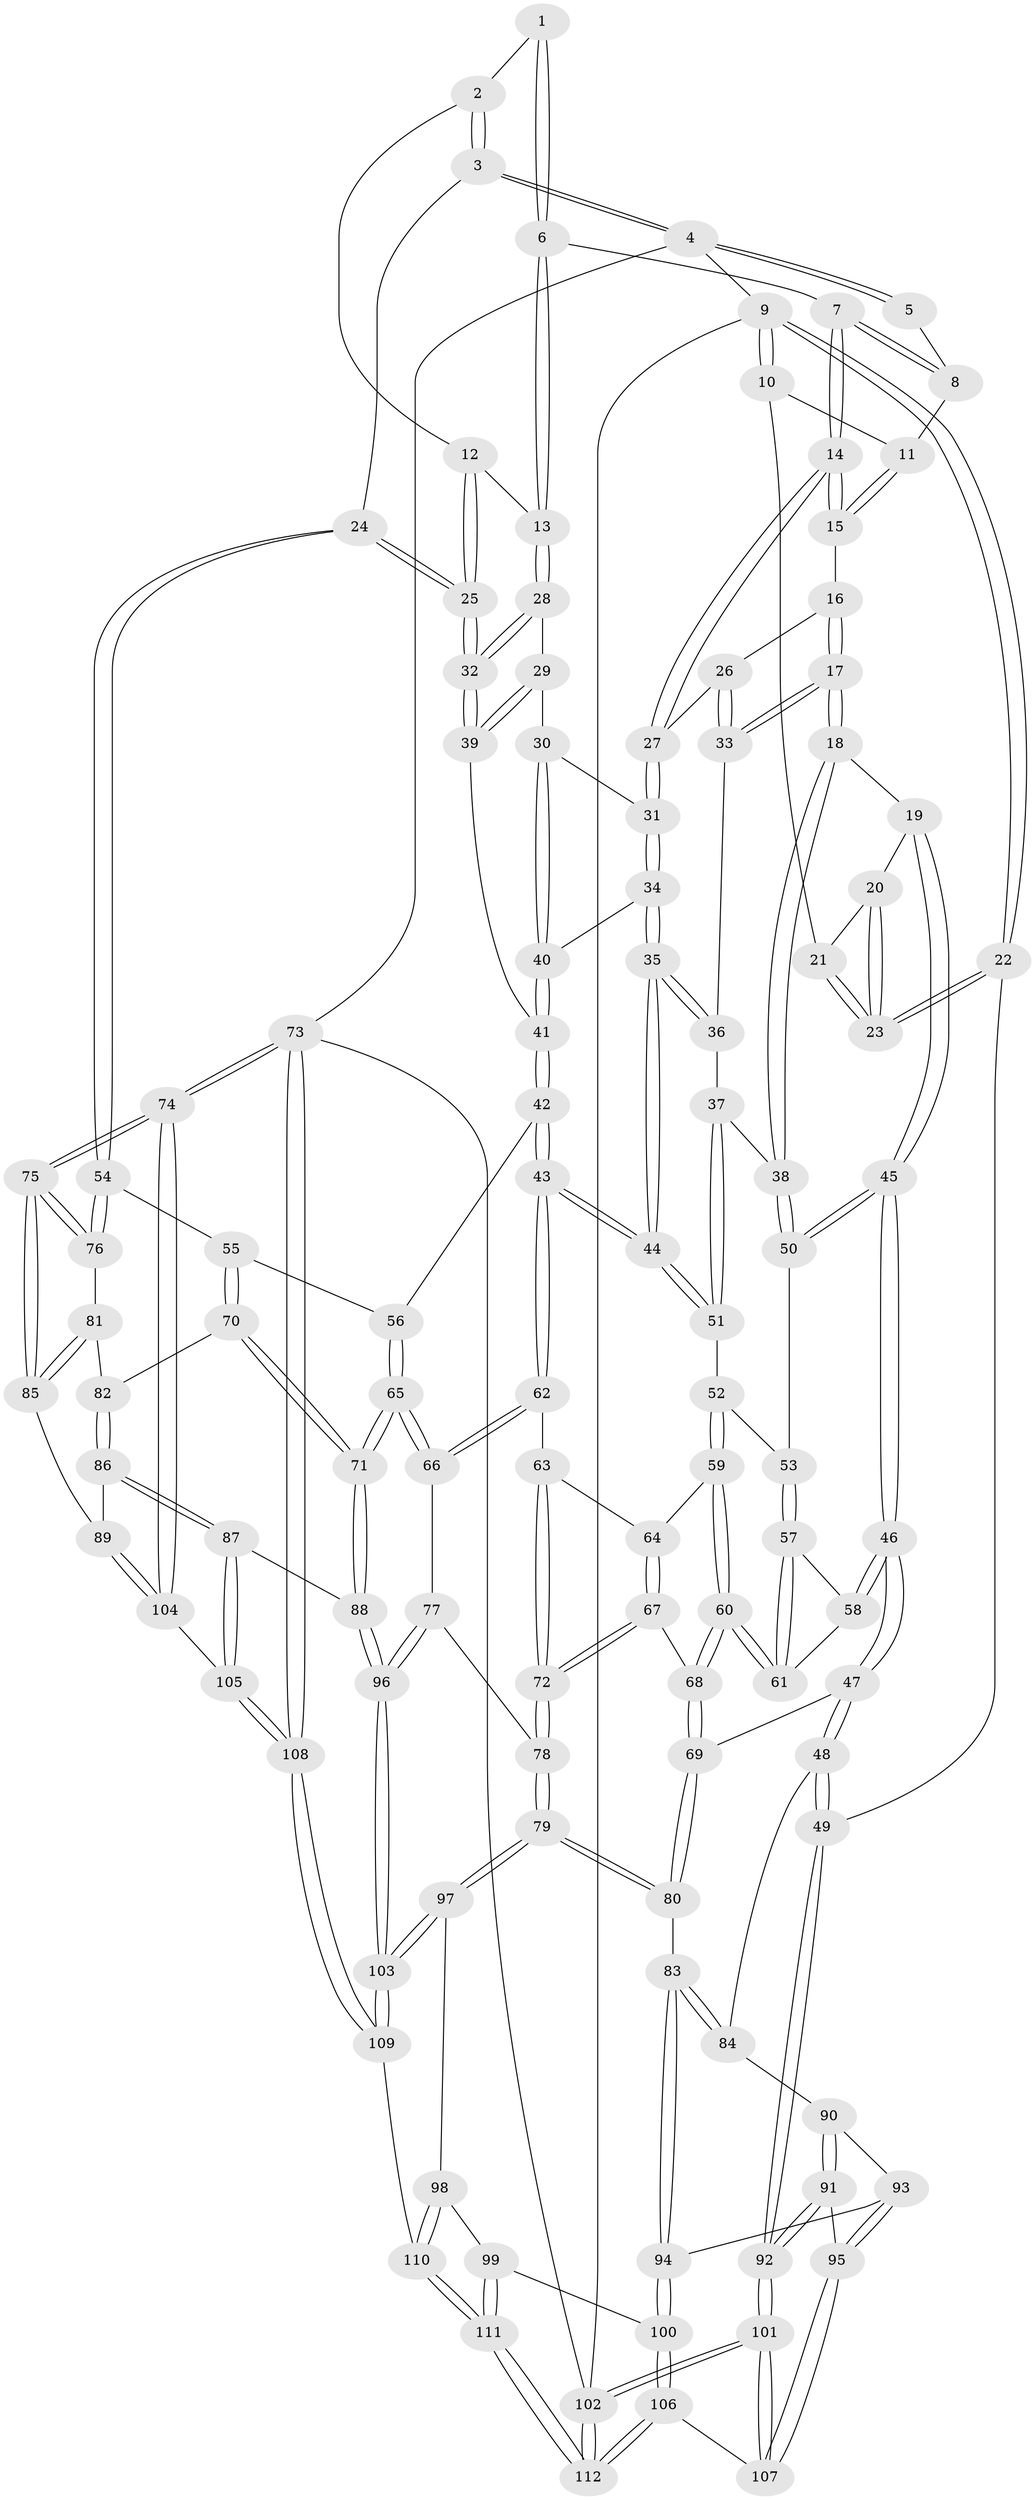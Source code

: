 // Generated by graph-tools (version 1.1) at 2025/01/03/09/25 05:01:29]
// undirected, 112 vertices, 277 edges
graph export_dot {
graph [start="1"]
  node [color=gray90,style=filled];
  1 [pos="+0.7798354887952366+0"];
  2 [pos="+0.8127549234414588+0.07133915309681872"];
  3 [pos="+1+0.04549999323156505"];
  4 [pos="+1+0"];
  5 [pos="+0.7651202961227608+0"];
  6 [pos="+0.6890988210711111+0.12513117631586781"];
  7 [pos="+0.6464946946854133+0.11098928580002795"];
  8 [pos="+0.5712039938494846+0"];
  9 [pos="+0+0"];
  10 [pos="+0.2409845074799542+0"];
  11 [pos="+0.2986151648360124+0"];
  12 [pos="+0.7797565692338991+0.10694117697190121"];
  13 [pos="+0.7183695746090976+0.14082257439284063"];
  14 [pos="+0.5777538329798894+0.16101147114459782"];
  15 [pos="+0.3652908681870045+0.016489498614790935"];
  16 [pos="+0.3677952586705788+0.06001498218380501"];
  17 [pos="+0.3136476520173308+0.25551279834593477"];
  18 [pos="+0.27942787045407885+0.2916507393255186"];
  19 [pos="+0.2068838936955849+0.28507631876935485"];
  20 [pos="+0.1954546645237284+0.2768930008021036"];
  21 [pos="+0.20563793321143517+0"];
  22 [pos="+0+0.32791057751049496"];
  23 [pos="+0+0.26874678688977194"];
  24 [pos="+1+0.32575059619025215"];
  25 [pos="+1+0.3222724774863113"];
  26 [pos="+0.4568711140725272+0.2190567047441388"];
  27 [pos="+0.5703676924663906+0.17936678723484642"];
  28 [pos="+0.7277812601901378+0.16542616788301037"];
  29 [pos="+0.7166194217093383+0.25703198891734513"];
  30 [pos="+0.7041654474445026+0.26797407704462706"];
  31 [pos="+0.5794617117690576+0.22801996724739335"];
  32 [pos="+1+0.31292104024972056"];
  33 [pos="+0.4457751991616755+0.24336654439816585"];
  34 [pos="+0.5727057572634983+0.2870356712948457"];
  35 [pos="+0.5275041625124243+0.36338483589875886"];
  36 [pos="+0.4524304919734369+0.2627867345424273"];
  37 [pos="+0.36765411759103445+0.359287328434656"];
  38 [pos="+0.3221775698318845+0.3467955568393523"];
  39 [pos="+0.8335116941324892+0.32841501906158094"];
  40 [pos="+0.682690035683818+0.30752579146627684"];
  41 [pos="+0.6870724236612279+0.42271716463583286"];
  42 [pos="+0.6769708762886066+0.4411388666539836"];
  43 [pos="+0.5451893534617108+0.4618338667179305"];
  44 [pos="+0.5236417312200556+0.4367724880352878"];
  45 [pos="+0.17180971161385847+0.45546740304866773"];
  46 [pos="+0.10377029550487762+0.5433319875501993"];
  47 [pos="+0.09705469979743823+0.5484239305881349"];
  48 [pos="+0+0.5729374762650297"];
  49 [pos="+0+0.5433090812621891"];
  50 [pos="+0.3015957783001324+0.44741125753760097"];
  51 [pos="+0.5011880834004343+0.43352124430793226"];
  52 [pos="+0.35805996385853905+0.4889514834137019"];
  53 [pos="+0.3173062555931344+0.47820390578921124"];
  54 [pos="+1+0.4087519216957294"];
  55 [pos="+0.804263535019708+0.5280845726058822"];
  56 [pos="+0.7421687829813027+0.4999644096790348"];
  57 [pos="+0.3077204457096806+0.4940111682173587"];
  58 [pos="+0.22691592215862508+0.5338013811332304"];
  59 [pos="+0.3703045997365247+0.545891755939725"];
  60 [pos="+0.30872375822904424+0.5787447106242285"];
  61 [pos="+0.30689731588021074+0.5746943839116764"];
  62 [pos="+0.5339044850133823+0.5401108611329873"];
  63 [pos="+0.49792710383805067+0.5558009907571974"];
  64 [pos="+0.39233885160803966+0.5635646411564265"];
  65 [pos="+0.621617437929643+0.6964081406184127"];
  66 [pos="+0.5887164996837807+0.6793736889203738"];
  67 [pos="+0.3604041452636437+0.632963645167641"];
  68 [pos="+0.30634126547835616+0.6218039675415936"];
  69 [pos="+0.2606132038243168+0.6530004972236498"];
  70 [pos="+0.7905327871145336+0.6485825990860254"];
  71 [pos="+0.6420376998628519+0.7133915698646945"];
  72 [pos="+0.39254803700844154+0.6601413544921627"];
  73 [pos="+1+1"];
  74 [pos="+1+0.9815440991352441"];
  75 [pos="+1+0.8408060402267477"];
  76 [pos="+1+0.470858885718224"];
  77 [pos="+0.49420755987425613+0.7307278833482316"];
  78 [pos="+0.41804634866677554+0.7511062579820893"];
  79 [pos="+0.39091513181341997+0.782706491108076"];
  80 [pos="+0.2635036719612013+0.7342808767843318"];
  81 [pos="+0.8702185333414583+0.6990182494935344"];
  82 [pos="+0.8591354401828002+0.6995389020755591"];
  83 [pos="+0.23748639964031473+0.7525471277990489"];
  84 [pos="+0.038053819856667344+0.6393095775807026"];
  85 [pos="+0.943636520414124+0.7705450551379738"];
  86 [pos="+0.8461980663809543+0.7271732656527722"];
  87 [pos="+0.7735603161185111+0.847737157132933"];
  88 [pos="+0.6662798115190204+0.7933517058625198"];
  89 [pos="+0.8908778004383826+0.8225748478556366"];
  90 [pos="+0.07015529201761765+0.7144875475125871"];
  91 [pos="+0.05947234767623995+0.83069715678944"];
  92 [pos="+0+0.6717712809114808"];
  93 [pos="+0.1271698354191673+0.7760544020219498"];
  94 [pos="+0.19650748839785664+0.8193806708823411"];
  95 [pos="+0.06659092011609057+0.8548486121436467"];
  96 [pos="+0.5572526946811306+0.9424430385029351"];
  97 [pos="+0.39052845887357+0.8572154598940205"];
  98 [pos="+0.2619508700082195+0.8858720713753295"];
  99 [pos="+0.2106357655796152+0.8769951163889264"];
  100 [pos="+0.1949831329844021+0.8699586341218155"];
  101 [pos="+0+0.9369085040144313"];
  102 [pos="+0+1"];
  103 [pos="+0.5036544881918066+1"];
  104 [pos="+0.8665456586556548+0.8568878877103904"];
  105 [pos="+0.7980751664260897+0.8819972392061279"];
  106 [pos="+0.1304060448512755+0.9150436408310243"];
  107 [pos="+0.06680765111853829+0.8571895320602899"];
  108 [pos="+0.8192080036895761+1"];
  109 [pos="+0.5090954511928087+1"];
  110 [pos="+0.3810696149167477+1"];
  111 [pos="+0.32653547182125364+1"];
  112 [pos="+0+1"];
  1 -- 2;
  1 -- 6;
  1 -- 6;
  2 -- 3;
  2 -- 3;
  2 -- 12;
  3 -- 4;
  3 -- 4;
  3 -- 24;
  4 -- 5;
  4 -- 5;
  4 -- 9;
  4 -- 73;
  5 -- 8;
  6 -- 7;
  6 -- 13;
  6 -- 13;
  7 -- 8;
  7 -- 8;
  7 -- 14;
  7 -- 14;
  8 -- 11;
  9 -- 10;
  9 -- 10;
  9 -- 22;
  9 -- 22;
  9 -- 102;
  10 -- 11;
  10 -- 21;
  11 -- 15;
  11 -- 15;
  12 -- 13;
  12 -- 25;
  12 -- 25;
  13 -- 28;
  13 -- 28;
  14 -- 15;
  14 -- 15;
  14 -- 27;
  14 -- 27;
  15 -- 16;
  16 -- 17;
  16 -- 17;
  16 -- 26;
  17 -- 18;
  17 -- 18;
  17 -- 33;
  17 -- 33;
  18 -- 19;
  18 -- 38;
  18 -- 38;
  19 -- 20;
  19 -- 45;
  19 -- 45;
  20 -- 21;
  20 -- 23;
  20 -- 23;
  21 -- 23;
  21 -- 23;
  22 -- 23;
  22 -- 23;
  22 -- 49;
  24 -- 25;
  24 -- 25;
  24 -- 54;
  24 -- 54;
  25 -- 32;
  25 -- 32;
  26 -- 27;
  26 -- 33;
  26 -- 33;
  27 -- 31;
  27 -- 31;
  28 -- 29;
  28 -- 32;
  28 -- 32;
  29 -- 30;
  29 -- 39;
  29 -- 39;
  30 -- 31;
  30 -- 40;
  30 -- 40;
  31 -- 34;
  31 -- 34;
  32 -- 39;
  32 -- 39;
  33 -- 36;
  34 -- 35;
  34 -- 35;
  34 -- 40;
  35 -- 36;
  35 -- 36;
  35 -- 44;
  35 -- 44;
  36 -- 37;
  37 -- 38;
  37 -- 51;
  37 -- 51;
  38 -- 50;
  38 -- 50;
  39 -- 41;
  40 -- 41;
  40 -- 41;
  41 -- 42;
  41 -- 42;
  42 -- 43;
  42 -- 43;
  42 -- 56;
  43 -- 44;
  43 -- 44;
  43 -- 62;
  43 -- 62;
  44 -- 51;
  44 -- 51;
  45 -- 46;
  45 -- 46;
  45 -- 50;
  45 -- 50;
  46 -- 47;
  46 -- 47;
  46 -- 58;
  46 -- 58;
  47 -- 48;
  47 -- 48;
  47 -- 69;
  48 -- 49;
  48 -- 49;
  48 -- 84;
  49 -- 92;
  49 -- 92;
  50 -- 53;
  51 -- 52;
  52 -- 53;
  52 -- 59;
  52 -- 59;
  53 -- 57;
  53 -- 57;
  54 -- 55;
  54 -- 76;
  54 -- 76;
  55 -- 56;
  55 -- 70;
  55 -- 70;
  56 -- 65;
  56 -- 65;
  57 -- 58;
  57 -- 61;
  57 -- 61;
  58 -- 61;
  59 -- 60;
  59 -- 60;
  59 -- 64;
  60 -- 61;
  60 -- 61;
  60 -- 68;
  60 -- 68;
  62 -- 63;
  62 -- 66;
  62 -- 66;
  63 -- 64;
  63 -- 72;
  63 -- 72;
  64 -- 67;
  64 -- 67;
  65 -- 66;
  65 -- 66;
  65 -- 71;
  65 -- 71;
  66 -- 77;
  67 -- 68;
  67 -- 72;
  67 -- 72;
  68 -- 69;
  68 -- 69;
  69 -- 80;
  69 -- 80;
  70 -- 71;
  70 -- 71;
  70 -- 82;
  71 -- 88;
  71 -- 88;
  72 -- 78;
  72 -- 78;
  73 -- 74;
  73 -- 74;
  73 -- 108;
  73 -- 108;
  73 -- 102;
  74 -- 75;
  74 -- 75;
  74 -- 104;
  74 -- 104;
  75 -- 76;
  75 -- 76;
  75 -- 85;
  75 -- 85;
  76 -- 81;
  77 -- 78;
  77 -- 96;
  77 -- 96;
  78 -- 79;
  78 -- 79;
  79 -- 80;
  79 -- 80;
  79 -- 97;
  79 -- 97;
  80 -- 83;
  81 -- 82;
  81 -- 85;
  81 -- 85;
  82 -- 86;
  82 -- 86;
  83 -- 84;
  83 -- 84;
  83 -- 94;
  83 -- 94;
  84 -- 90;
  85 -- 89;
  86 -- 87;
  86 -- 87;
  86 -- 89;
  87 -- 88;
  87 -- 105;
  87 -- 105;
  88 -- 96;
  88 -- 96;
  89 -- 104;
  89 -- 104;
  90 -- 91;
  90 -- 91;
  90 -- 93;
  91 -- 92;
  91 -- 92;
  91 -- 95;
  92 -- 101;
  92 -- 101;
  93 -- 94;
  93 -- 95;
  93 -- 95;
  94 -- 100;
  94 -- 100;
  95 -- 107;
  95 -- 107;
  96 -- 103;
  96 -- 103;
  97 -- 98;
  97 -- 103;
  97 -- 103;
  98 -- 99;
  98 -- 110;
  98 -- 110;
  99 -- 100;
  99 -- 111;
  99 -- 111;
  100 -- 106;
  100 -- 106;
  101 -- 102;
  101 -- 102;
  101 -- 107;
  101 -- 107;
  102 -- 112;
  102 -- 112;
  103 -- 109;
  103 -- 109;
  104 -- 105;
  105 -- 108;
  105 -- 108;
  106 -- 107;
  106 -- 112;
  106 -- 112;
  108 -- 109;
  108 -- 109;
  109 -- 110;
  110 -- 111;
  110 -- 111;
  111 -- 112;
  111 -- 112;
}
